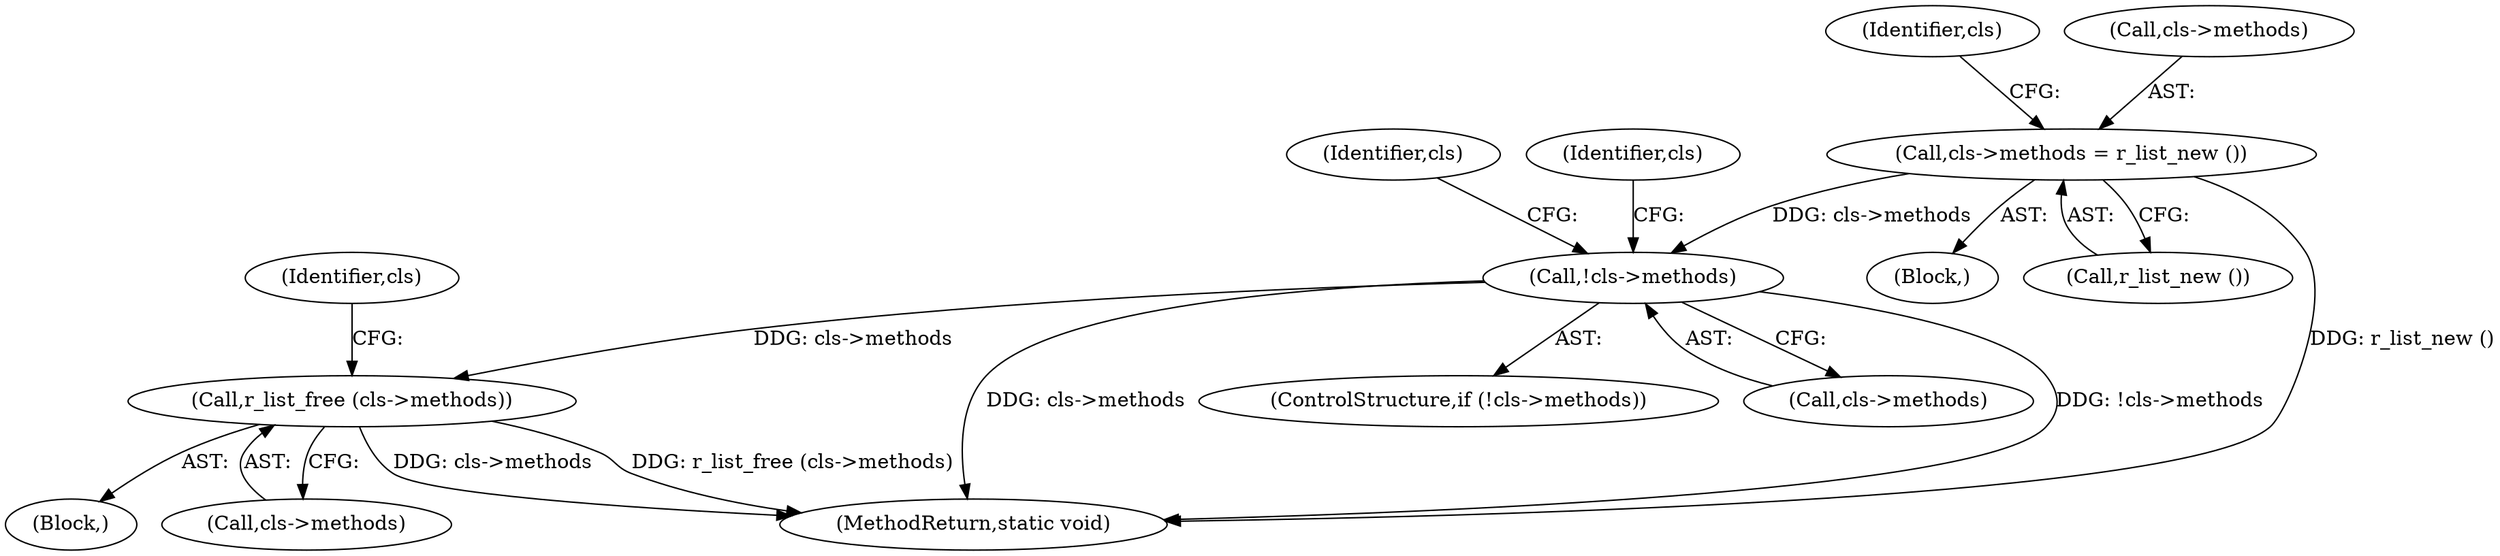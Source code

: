digraph "0_radare2_1ea23bd6040441a21fbcfba69dce9a01af03f989@API" {
"1000203" [label="(Call,r_list_free (cls->methods))"];
"1000184" [label="(Call,!cls->methods)"];
"1000178" [label="(Call,cls->methods = r_list_new ())"];
"1000108" [label="(Block,)"];
"1000183" [label="(ControlStructure,if (!cls->methods))"];
"1000186" [label="(Identifier,cls)"];
"1000597" [label="(MethodReturn,static void)"];
"1000185" [label="(Call,cls->methods)"];
"1000208" [label="(Identifier,cls)"];
"1000202" [label="(Block,)"];
"1000194" [label="(Identifier,cls)"];
"1000182" [label="(Call,r_list_new ())"];
"1000179" [label="(Call,cls->methods)"];
"1000190" [label="(Identifier,cls)"];
"1000203" [label="(Call,r_list_free (cls->methods))"];
"1000204" [label="(Call,cls->methods)"];
"1000178" [label="(Call,cls->methods = r_list_new ())"];
"1000184" [label="(Call,!cls->methods)"];
"1000203" -> "1000202"  [label="AST: "];
"1000203" -> "1000204"  [label="CFG: "];
"1000204" -> "1000203"  [label="AST: "];
"1000208" -> "1000203"  [label="CFG: "];
"1000203" -> "1000597"  [label="DDG: r_list_free (cls->methods)"];
"1000203" -> "1000597"  [label="DDG: cls->methods"];
"1000184" -> "1000203"  [label="DDG: cls->methods"];
"1000184" -> "1000183"  [label="AST: "];
"1000184" -> "1000185"  [label="CFG: "];
"1000185" -> "1000184"  [label="AST: "];
"1000190" -> "1000184"  [label="CFG: "];
"1000194" -> "1000184"  [label="CFG: "];
"1000184" -> "1000597"  [label="DDG: cls->methods"];
"1000184" -> "1000597"  [label="DDG: !cls->methods"];
"1000178" -> "1000184"  [label="DDG: cls->methods"];
"1000178" -> "1000108"  [label="AST: "];
"1000178" -> "1000182"  [label="CFG: "];
"1000179" -> "1000178"  [label="AST: "];
"1000182" -> "1000178"  [label="AST: "];
"1000186" -> "1000178"  [label="CFG: "];
"1000178" -> "1000597"  [label="DDG: r_list_new ()"];
}
